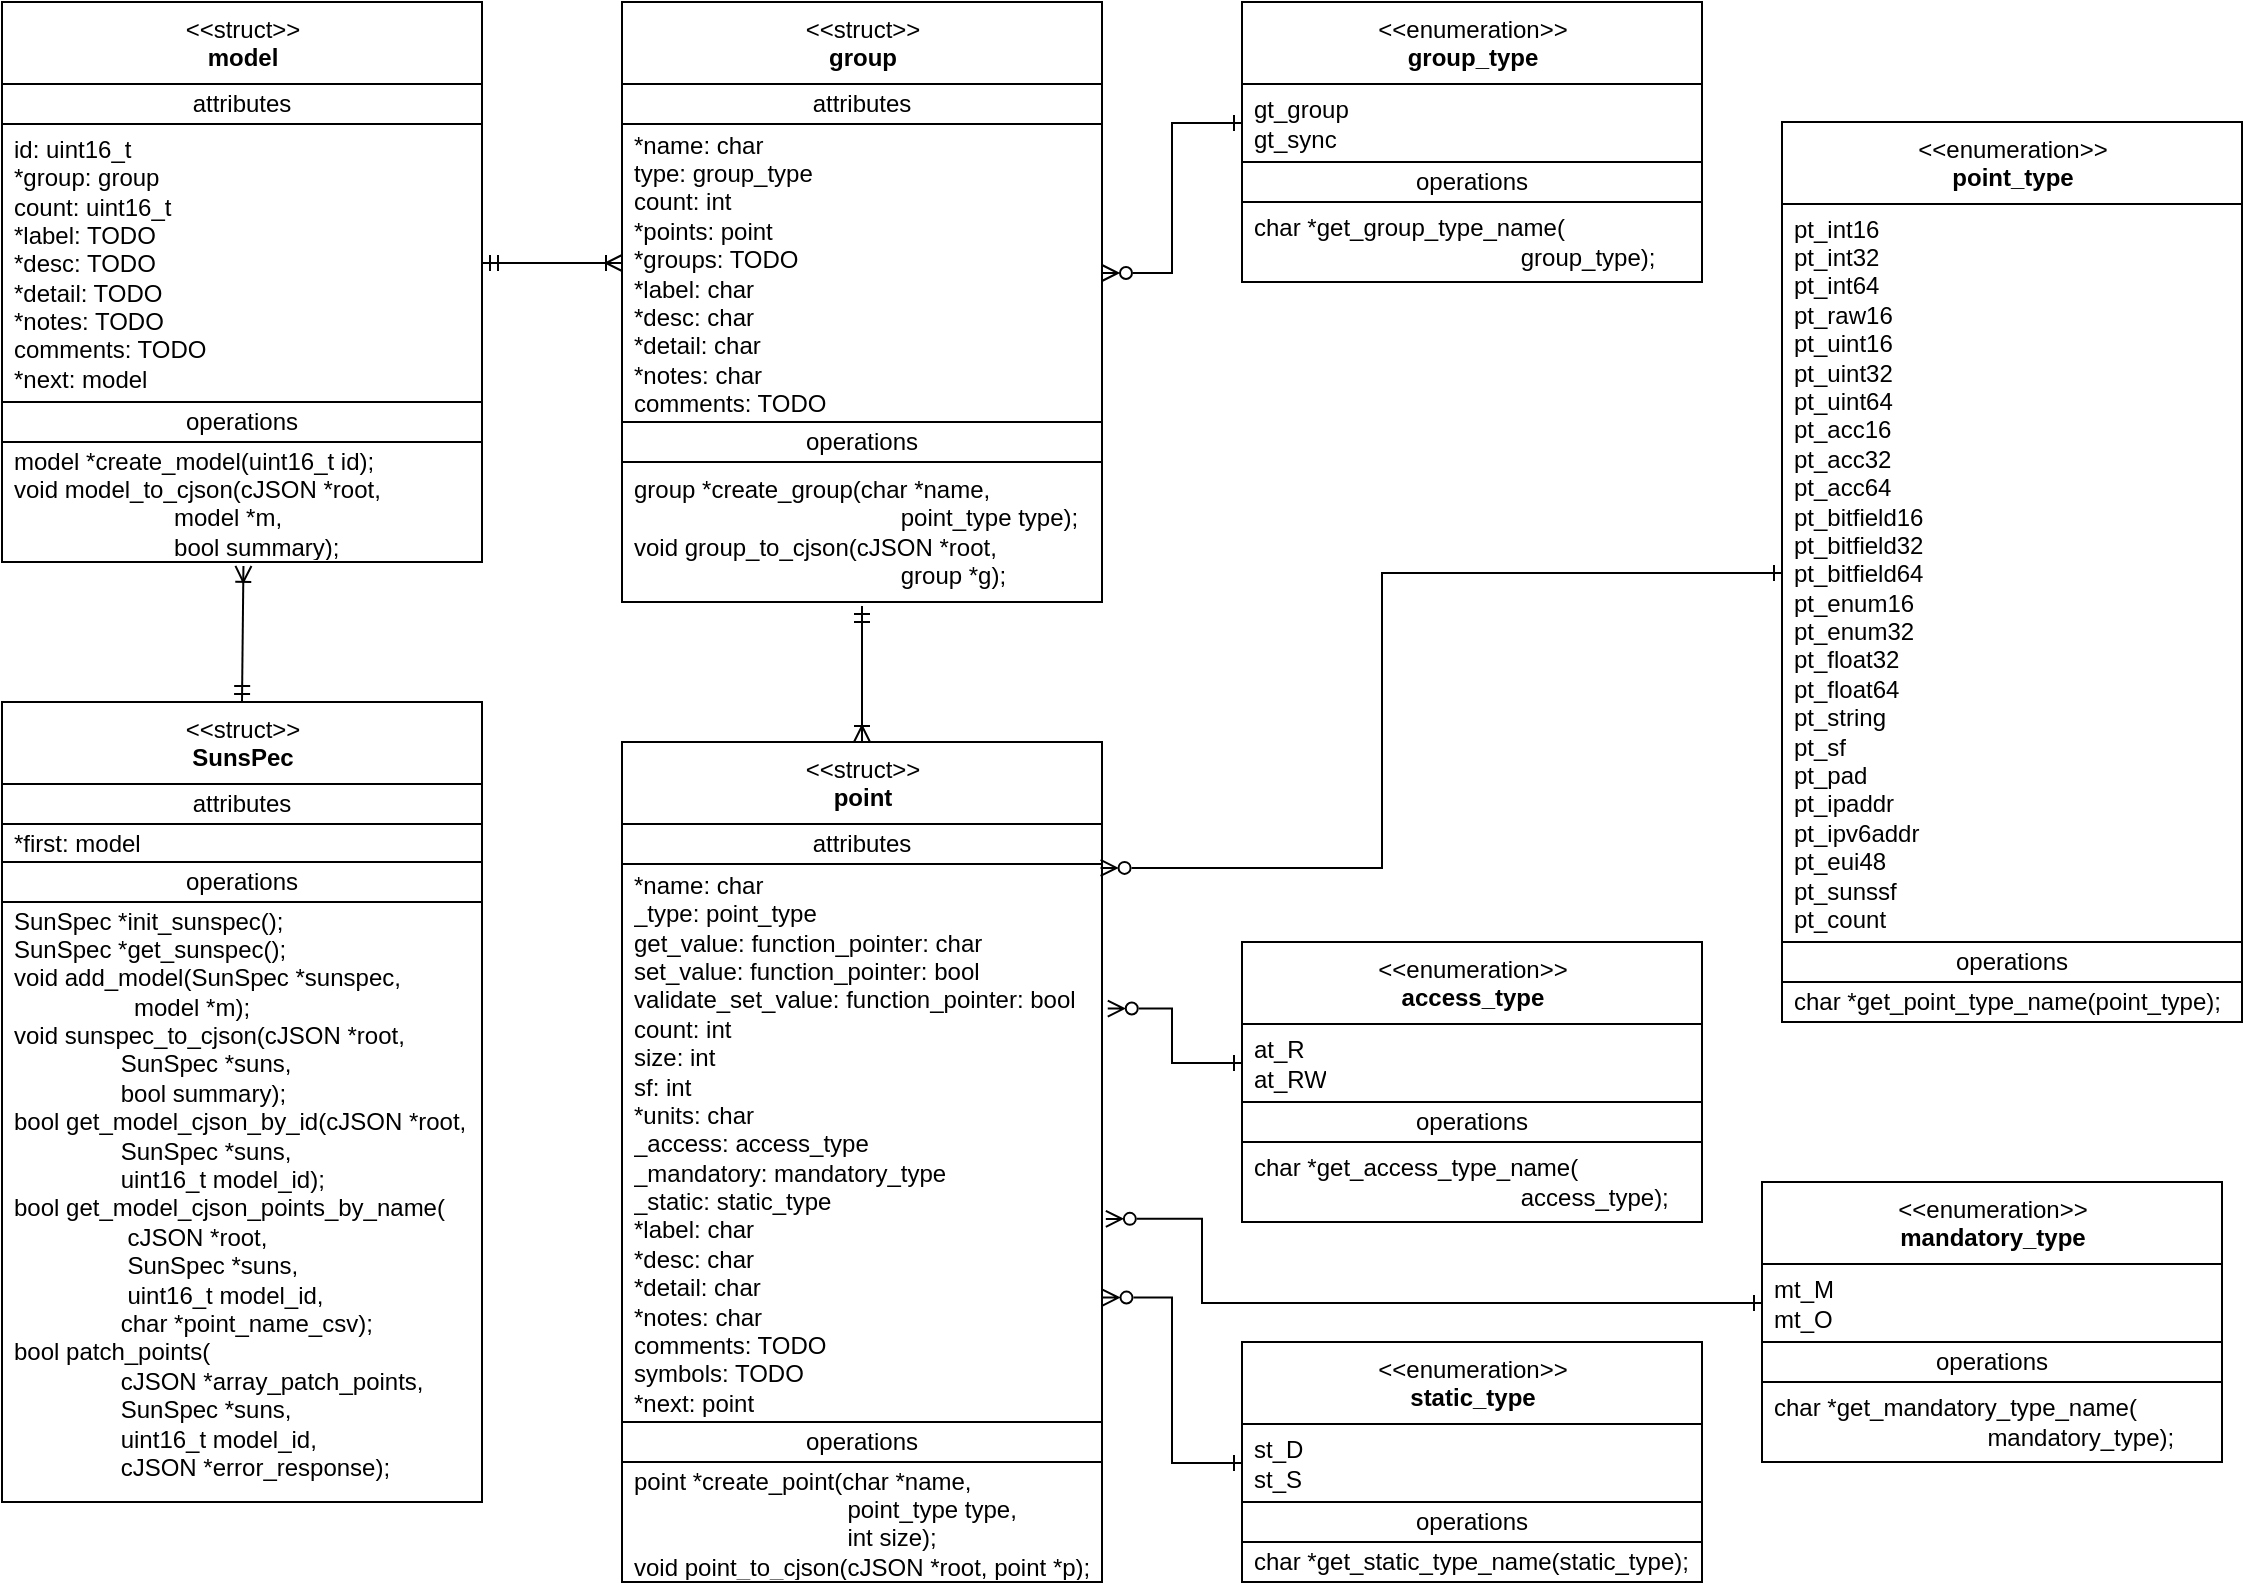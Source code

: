 <mxfile>
    <diagram id="ep1BKmo1rv0tTnjuWXjm" name="Page-1">
        <mxGraphModel dx="1071" dy="786" grid="1" gridSize="10" guides="1" tooltips="1" connect="1" arrows="1" fold="1" page="1" pageScale="1" pageWidth="1169" pageHeight="827" math="0" shadow="0">
            <root>
                <mxCell id="0"/>
                <mxCell id="1" parent="0"/>
                <mxCell id="69" style="edgeStyle=elbowEdgeStyle;shape=connector;rounded=1;html=1;exitX=0.5;exitY=0;exitDx=0;exitDy=0;entryX=0.501;entryY=1.029;entryDx=0;entryDy=0;entryPerimeter=0;labelBackgroundColor=default;fontFamily=Helvetica;fontSize=11;fontColor=default;startArrow=ERoneToMany;startFill=0;endArrow=ERmandOne;endFill=0;strokeColor=default;" edge="1" parent="1" source="12" target="25">
                    <mxGeometry relative="1" as="geometry"/>
                </mxCell>
                <mxCell id="12" value="&amp;lt;&amp;lt;struct&amp;gt;&amp;gt;&lt;br&gt;&lt;b&gt;point&lt;/b&gt;" style="swimlane;fontStyle=0;align=center;verticalAlign=top;childLayout=stackLayout;horizontal=1;startSize=41;horizontalStack=0;resizeParent=1;resizeParentMax=0;resizeLast=0;collapsible=0;marginBottom=0;html=1;strokeColor=default;fillColor=none;" vertex="1" parent="1">
                    <mxGeometry x="340" y="380" width="240" height="420" as="geometry"/>
                </mxCell>
                <mxCell id="13" value="attributes" style="text;html=1;align=center;verticalAlign=middle;spacingLeft=4;spacingRight=4;overflow=hidden;rotatable=0;points=[[0,0.5],[1,0.5]];portConstraint=eastwest;strokeColor=default;" vertex="1" parent="12">
                    <mxGeometry y="41" width="240" height="20" as="geometry"/>
                </mxCell>
                <mxCell id="14" value="&lt;div&gt;*name: char&lt;/div&gt;&lt;div&gt;_type: point_type&lt;/div&gt;&lt;div&gt;get_value: function_pointer: char&lt;/div&gt;&lt;div&gt;set_value: function_pointer: bool&lt;/div&gt;&lt;div&gt;validate_set_value: function_pointer: bool&lt;/div&gt;&lt;div&gt;count: int&lt;/div&gt;&lt;div&gt;size: int&lt;/div&gt;&lt;div&gt;sf: int&lt;/div&gt;&lt;div&gt;*units: char&lt;/div&gt;&lt;div&gt;_access: access_type&lt;/div&gt;&lt;div&gt;_mandatory: mandatory_type&lt;/div&gt;&lt;div&gt;_static: static_type&lt;/div&gt;&lt;div&gt;*label: char&lt;/div&gt;&lt;div&gt;*desc: char&lt;/div&gt;&lt;div&gt;*detail: char&lt;/div&gt;&lt;div&gt;*notes: char&lt;/div&gt;&lt;div&gt;comments: TODO&lt;/div&gt;&lt;div&gt;symbols: TODO&lt;/div&gt;&lt;div&gt;*next: point&lt;/div&gt;" style="text;html=1;align=left;verticalAlign=middle;spacingLeft=4;spacingRight=4;overflow=hidden;rotatable=0;points=[[0,0.5],[1,0.5]];portConstraint=eastwest;strokeColor=default;" vertex="1" parent="12">
                    <mxGeometry y="61" width="240" height="279" as="geometry"/>
                </mxCell>
                <mxCell id="17" value="" style="line;strokeWidth=1;align=left;verticalAlign=middle;spacingTop=-1;spacingLeft=3;spacingRight=3;rotatable=0;labelPosition=right;points=[];portConstraint=eastwest;strokeColor=default;" vertex="1" parent="12">
                    <mxGeometry y="340" width="240" as="geometry"/>
                </mxCell>
                <mxCell id="18" value="operations" style="text;html=1;align=center;verticalAlign=middle;spacingLeft=4;spacingRight=4;overflow=hidden;rotatable=0;points=[[0,0.5],[1,0.5]];portConstraint=eastwest;strokeColor=default;" vertex="1" parent="12">
                    <mxGeometry y="340" width="240" height="20" as="geometry"/>
                </mxCell>
                <mxCell id="19" value="point *create_point(char *name, &lt;br&gt;&lt;span style=&quot;&quot;&gt;&#9;&lt;/span&gt;&lt;span style=&quot;&quot;&gt;&#9;&lt;/span&gt;&lt;span style=&quot;&quot;&gt;&#9;&lt;/span&gt;&lt;span style=&quot;&quot;&gt;&#9;&lt;/span&gt;&lt;span style=&quot;white-space: pre;&quot;&gt;&#9;&lt;/span&gt;&lt;span style=&quot;white-space: pre;&quot;&gt;&#9;&lt;/span&gt;&lt;span style=&quot;white-space: pre;&quot;&gt;&#9;&lt;span style=&quot;white-space: pre;&quot;&gt;&#9;&lt;/span&gt;&lt;/span&gt;point_type type, &lt;br&gt;&lt;span style=&quot;&quot;&gt;&#9;&lt;/span&gt;&lt;span style=&quot;&quot;&gt;&#9;&lt;/span&gt;&lt;span style=&quot;&quot;&gt;&#9;&lt;/span&gt;&lt;span style=&quot;&quot;&gt;&#9;&lt;/span&gt;&lt;span style=&quot;white-space: pre;&quot;&gt;&#9;&lt;/span&gt;&lt;span style=&quot;white-space: pre;&quot;&gt;&#9;&lt;/span&gt;&lt;span style=&quot;white-space: pre;&quot;&gt;&#9;&lt;/span&gt;&lt;span style=&quot;white-space: pre;&quot;&gt;&#9;&lt;/span&gt;int size);&lt;br&gt;void point_to_cjson(cJSON *root, point *p);" style="text;html=1;align=left;verticalAlign=middle;spacingLeft=4;spacingRight=4;overflow=hidden;rotatable=0;points=[[0,0.5],[1,0.5]];portConstraint=eastwest;strokeColor=default;" vertex="1" parent="12">
                    <mxGeometry y="360" width="240" height="60" as="geometry"/>
                </mxCell>
                <mxCell id="20" value="&amp;lt;&amp;lt;struct&amp;gt;&amp;gt;&lt;br&gt;&lt;b&gt;group&lt;/b&gt;" style="swimlane;fontStyle=0;align=center;verticalAlign=top;childLayout=stackLayout;horizontal=1;startSize=41;horizontalStack=0;resizeParent=1;resizeParentMax=0;resizeLast=0;collapsible=0;marginBottom=0;html=1;strokeColor=default;fillColor=none;" vertex="1" parent="1">
                    <mxGeometry x="340" y="10" width="240" height="300" as="geometry"/>
                </mxCell>
                <mxCell id="21" value="attributes" style="text;html=1;align=center;verticalAlign=middle;spacingLeft=4;spacingRight=4;overflow=hidden;rotatable=0;points=[[0,0.5],[1,0.5]];portConstraint=eastwest;strokeColor=default;" vertex="1" parent="20">
                    <mxGeometry y="41" width="240" height="20" as="geometry"/>
                </mxCell>
                <mxCell id="22" value="&lt;div&gt;*name: char&lt;/div&gt;&lt;div&gt;type: group_type&lt;/div&gt;&lt;div&gt;count: int&lt;/div&gt;&lt;div&gt;*points: point&lt;/div&gt;&lt;div&gt;*groups: TODO&lt;/div&gt;&lt;div&gt;*label: char&lt;/div&gt;&lt;div&gt;*desc: char&lt;/div&gt;&lt;div&gt;*detail: char&lt;/div&gt;&lt;div&gt;*notes: char&lt;/div&gt;&lt;div&gt;comments: TODO&lt;/div&gt;" style="text;html=1;align=left;verticalAlign=middle;spacingLeft=4;spacingRight=4;overflow=hidden;rotatable=0;points=[[0,0.5],[1,0.5]];portConstraint=eastwest;strokeColor=default;" vertex="1" parent="20">
                    <mxGeometry y="61" width="240" height="149" as="geometry"/>
                </mxCell>
                <mxCell id="23" value="" style="line;strokeWidth=1;align=left;verticalAlign=middle;spacingTop=-1;spacingLeft=3;spacingRight=3;rotatable=0;labelPosition=right;points=[];portConstraint=eastwest;strokeColor=default;" vertex="1" parent="20">
                    <mxGeometry y="210" width="240" as="geometry"/>
                </mxCell>
                <mxCell id="24" value="operations" style="text;html=1;align=center;verticalAlign=middle;spacingLeft=4;spacingRight=4;overflow=hidden;rotatable=0;points=[[0,0.5],[1,0.5]];portConstraint=eastwest;strokeColor=default;" vertex="1" parent="20">
                    <mxGeometry y="210" width="240" height="20" as="geometry"/>
                </mxCell>
                <mxCell id="25" value="group *create_group(char *name, &lt;br&gt;&lt;span style=&quot;&quot;&gt;&#9;&lt;/span&gt;&lt;span style=&quot;&quot;&gt;&#9;&lt;/span&gt;&lt;span style=&quot;&quot;&gt;&#9;&lt;/span&gt;&lt;span style=&quot;&quot;&gt;&#9;&lt;/span&gt;&lt;span style=&quot;&quot;&gt;&#9;&lt;/span&gt;&lt;span style=&quot;white-space: pre;&quot;&gt;&#9;&lt;/span&gt;&lt;span style=&quot;white-space: pre;&quot;&gt;&#9;&lt;/span&gt;&lt;span style=&quot;white-space: pre;&quot;&gt;&#9;&lt;/span&gt;&lt;span style=&quot;white-space: pre;&quot;&gt;&#9;&lt;/span&gt;&lt;span style=&quot;white-space: pre;&quot;&gt;&#9;&lt;/span&gt;point_type type);&lt;br&gt;void group_to_cjson(cJSON *root, &lt;br&gt;&lt;span style=&quot;white-space: pre;&quot;&gt;&#9;&lt;/span&gt;&lt;span style=&quot;white-space: pre;&quot;&gt;&#9;&lt;/span&gt;&lt;span style=&quot;white-space: pre;&quot;&gt;&#9;&lt;/span&gt;&lt;span style=&quot;white-space: pre;&quot;&gt;&#9;&lt;/span&gt;&lt;span style=&quot;white-space: pre;&quot;&gt;&#9;&lt;/span&gt;group *g);" style="text;html=1;align=left;verticalAlign=middle;spacingLeft=4;spacingRight=4;overflow=hidden;rotatable=0;points=[[0,0.5],[1,0.5]];portConstraint=eastwest;strokeColor=default;" vertex="1" parent="20">
                    <mxGeometry y="230" width="240" height="70" as="geometry"/>
                </mxCell>
                <mxCell id="26" value="&amp;lt;&amp;lt;struct&amp;gt;&amp;gt;&lt;br&gt;&lt;b&gt;model&lt;/b&gt;" style="swimlane;fontStyle=0;align=center;verticalAlign=top;childLayout=stackLayout;horizontal=1;startSize=41;horizontalStack=0;resizeParent=1;resizeParentMax=0;resizeLast=0;collapsible=0;marginBottom=0;html=1;strokeColor=default;fillColor=none;" vertex="1" parent="1">
                    <mxGeometry x="30" y="10" width="240" height="280" as="geometry"/>
                </mxCell>
                <mxCell id="27" value="attributes" style="text;html=1;align=center;verticalAlign=middle;spacingLeft=4;spacingRight=4;overflow=hidden;rotatable=0;points=[[0,0.5],[1,0.5]];portConstraint=eastwest;strokeColor=default;" vertex="1" parent="26">
                    <mxGeometry y="41" width="240" height="20" as="geometry"/>
                </mxCell>
                <mxCell id="28" value="&lt;div&gt;id: uint16_t&lt;/div&gt;&lt;div&gt;*group: group&lt;/div&gt;&lt;div&gt;count: uint16_t&lt;/div&gt;&lt;div&gt;*label: TODO&lt;/div&gt;&lt;div&gt;*desc: TODO&lt;/div&gt;&lt;div&gt;*detail: TODO&lt;/div&gt;&lt;div&gt;*notes: TODO&lt;/div&gt;&lt;div&gt;comments: TODO&lt;/div&gt;&lt;div&gt;*next: model&lt;/div&gt;" style="text;html=1;align=left;verticalAlign=middle;spacingLeft=4;spacingRight=4;overflow=hidden;rotatable=0;points=[[0,0.5],[1,0.5]];portConstraint=eastwest;strokeColor=default;" vertex="1" parent="26">
                    <mxGeometry y="61" width="240" height="139" as="geometry"/>
                </mxCell>
                <mxCell id="29" value="" style="line;strokeWidth=1;align=left;verticalAlign=middle;spacingTop=-1;spacingLeft=3;spacingRight=3;rotatable=0;labelPosition=right;points=[];portConstraint=eastwest;strokeColor=default;" vertex="1" parent="26">
                    <mxGeometry y="200" width="240" as="geometry"/>
                </mxCell>
                <mxCell id="30" value="operations" style="text;html=1;align=center;verticalAlign=middle;spacingLeft=4;spacingRight=4;overflow=hidden;rotatable=0;points=[[0,0.5],[1,0.5]];portConstraint=eastwest;strokeColor=default;" vertex="1" parent="26">
                    <mxGeometry y="200" width="240" height="20" as="geometry"/>
                </mxCell>
                <mxCell id="31" value="&lt;div&gt;model *create_model(uint16_t id);&lt;/div&gt;&lt;div&gt;void model_to_cjson(cJSON *root,&lt;/div&gt;&lt;div&gt;&lt;span style=&quot;&quot;&gt;&lt;span style=&quot;white-space: pre;&quot;&gt;&lt;span style=&quot;white-space: pre;&quot;&gt;&#9;&lt;/span&gt;&lt;span style=&quot;white-space: pre;&quot;&gt;&#9;&lt;/span&gt;&lt;span style=&quot;white-space: pre;&quot;&gt;&#9;&lt;/span&gt;&lt;/span&gt;model *m,&lt;/span&gt;&lt;/div&gt;&lt;div&gt;&lt;span style=&quot;&quot;&gt;&lt;span style=&quot;white-space: pre;&quot;&gt;&#9;&lt;/span&gt;&lt;span style=&quot;white-space: pre;&quot;&gt;&#9;&lt;/span&gt;&lt;span style=&quot;white-space: pre;&quot;&gt;&#9;&lt;/span&gt;bool summary);&lt;/span&gt;&lt;/div&gt;&lt;div&gt;&lt;br&gt;&lt;/div&gt;" style="text;html=1;align=left;verticalAlign=middle;spacingLeft=4;spacingRight=4;overflow=hidden;rotatable=0;points=[[0,0.5],[1,0.5]];portConstraint=eastwest;strokeColor=default;" vertex="1" parent="26">
                    <mxGeometry y="220" width="240" height="60" as="geometry"/>
                </mxCell>
                <mxCell id="66" style="edgeStyle=none;html=1;exitX=0.5;exitY=0;exitDx=0;exitDy=0;entryX=0.503;entryY=1.033;entryDx=0;entryDy=0;entryPerimeter=0;startArrow=ERmandOne;startFill=0;endArrow=ERoneToMany;endFill=0;strokeColor=default;" edge="1" parent="1" source="32" target="31">
                    <mxGeometry relative="1" as="geometry"/>
                </mxCell>
                <mxCell id="32" value="&amp;lt;&amp;lt;struct&amp;gt;&amp;gt;&lt;br&gt;&lt;b&gt;SunsPec&lt;/b&gt;" style="swimlane;fontStyle=0;align=center;verticalAlign=top;childLayout=stackLayout;horizontal=1;startSize=41;horizontalStack=0;resizeParent=1;resizeParentMax=0;resizeLast=0;collapsible=0;marginBottom=0;html=1;strokeColor=default;fillColor=none;" vertex="1" parent="1">
                    <mxGeometry x="30" y="360" width="240" height="400" as="geometry"/>
                </mxCell>
                <mxCell id="33" value="attributes" style="text;html=1;align=center;verticalAlign=middle;spacingLeft=4;spacingRight=4;overflow=hidden;rotatable=0;points=[[0,0.5],[1,0.5]];portConstraint=eastwest;strokeColor=default;" vertex="1" parent="32">
                    <mxGeometry y="41" width="240" height="20" as="geometry"/>
                </mxCell>
                <mxCell id="34" value="*first: model" style="text;html=1;align=left;verticalAlign=middle;spacingLeft=4;spacingRight=4;overflow=hidden;rotatable=0;points=[[0,0.5],[1,0.5]];portConstraint=eastwest;strokeColor=default;" vertex="1" parent="32">
                    <mxGeometry y="61" width="240" height="19" as="geometry"/>
                </mxCell>
                <mxCell id="35" value="" style="line;strokeWidth=1;align=left;verticalAlign=middle;spacingTop=-1;spacingLeft=3;spacingRight=3;rotatable=0;labelPosition=right;points=[];portConstraint=eastwest;strokeColor=default;" vertex="1" parent="32">
                    <mxGeometry y="80" width="240" as="geometry"/>
                </mxCell>
                <mxCell id="36" value="operations" style="text;html=1;align=center;verticalAlign=middle;spacingLeft=4;spacingRight=4;overflow=hidden;rotatable=0;points=[[0,0.5],[1,0.5]];portConstraint=eastwest;strokeColor=default;" vertex="1" parent="32">
                    <mxGeometry y="80" width="240" height="20" as="geometry"/>
                </mxCell>
                <mxCell id="37" value="&lt;div&gt;SunSpec *init_sunspec();&lt;/div&gt;&lt;div&gt;&lt;span style=&quot;background-color: initial;&quot;&gt;SunSpec *get_sunspec();&lt;/span&gt;&lt;/div&gt;&lt;div&gt;&lt;div&gt;void add_model(SunSpec *sunspec,&amp;nbsp;&lt;/div&gt;&lt;div&gt;&amp;nbsp; &amp;nbsp; &amp;nbsp; &amp;nbsp; &amp;nbsp; &amp;nbsp; &amp;nbsp; &amp;nbsp; &amp;nbsp; model *m);&lt;/div&gt;&lt;/div&gt;&lt;div&gt;&lt;span style=&quot;background-color: initial;&quot;&gt;void sunspec_to_cjson(cJSON *root,&lt;/span&gt;&lt;br&gt;&lt;/div&gt;&lt;div&gt;&lt;span style=&quot;&quot;&gt;&#9;&lt;/span&gt;&lt;span style=&quot;&quot;&gt;&#9;&lt;/span&gt;&lt;span style=&quot;&quot;&gt;&#9;&lt;/span&gt;&lt;span style=&quot;&quot;&gt;&#9;&lt;/span&gt;&lt;span style=&quot;white-space: pre;&quot;&gt;&#9;&lt;/span&gt;&lt;span style=&quot;white-space: pre;&quot;&gt;&#9;&lt;/span&gt;SunSpec *suns,&lt;/div&gt;&lt;div&gt;&lt;span style=&quot;&quot;&gt;&#9;&lt;/span&gt;&lt;span style=&quot;&quot;&gt;&#9;&lt;/span&gt;&lt;span style=&quot;&quot;&gt;&#9;&lt;/span&gt;&lt;span style=&quot;&quot;&gt;&#9;&lt;/span&gt;&lt;span style=&quot;white-space: pre;&quot;&gt;&#9;&lt;/span&gt;&lt;span style=&quot;white-space: pre;&quot;&gt;&#9;&lt;/span&gt;bool summary);&lt;/div&gt;&lt;div&gt;&lt;div&gt;bool get_model_cjson_by_id(cJSON *root,&lt;/div&gt;&lt;div&gt;&lt;span style=&quot;&quot;&gt;&#9;&lt;/span&gt;&lt;span style=&quot;&quot;&gt;&#9;&lt;/span&gt;&lt;span style=&quot;&quot;&gt;&#9;&lt;/span&gt;&lt;span style=&quot;white-space: pre;&quot;&gt;&#9;&lt;/span&gt;&lt;span style=&quot;white-space: pre;&quot;&gt;&#9;&lt;/span&gt;SunSpec *suns,&lt;/div&gt;&lt;div&gt;&lt;span style=&quot;&quot;&gt;&#9;&lt;/span&gt;&lt;span style=&quot;&quot;&gt;&#9;&lt;/span&gt;&lt;span style=&quot;&quot;&gt;&#9;&lt;/span&gt;&lt;span style=&quot;white-space: pre;&quot;&gt;&#9;&lt;/span&gt;&lt;span style=&quot;white-space: pre;&quot;&gt;&#9;&lt;/span&gt;uint16_t model_id);&lt;/div&gt;&lt;div&gt;bool get_model_cjson_points_by_name(&lt;/div&gt;&lt;div&gt;&amp;nbsp; &amp;nbsp; &amp;nbsp; &amp;nbsp; &amp;nbsp; &amp;nbsp; &amp;nbsp; &amp;nbsp;&amp;nbsp;&lt;span style=&quot;&quot;&gt;&#9;&lt;/span&gt;cJSON *root,&amp;nbsp;&lt;/div&gt;&lt;div&gt;&amp;nbsp; &amp;nbsp; &amp;nbsp; &amp;nbsp; &amp;nbsp; &amp;nbsp; &amp;nbsp; &amp;nbsp;&amp;nbsp;&lt;span style=&quot;&quot;&gt;&#9;&lt;/span&gt;SunSpec *suns,&amp;nbsp;&lt;/div&gt;&lt;div&gt;&amp;nbsp; &amp;nbsp; &amp;nbsp; &amp;nbsp;&amp;nbsp;&lt;span style=&quot;&quot;&gt;&#9;&lt;/span&gt;&amp;nbsp; &amp;nbsp; &amp;nbsp; &amp;nbsp; uint16_t model_id,&lt;/div&gt;&lt;div&gt;&lt;span style=&quot;background-color: initial;&quot;&gt;&#9;&lt;/span&gt;&lt;span style=&quot;background-color: initial;&quot;&gt;&amp;nbsp; &amp;nbsp; &amp;nbsp; &amp;nbsp; &amp;nbsp; &amp;nbsp; &amp;nbsp; &amp;nbsp; char *point_name_csv);&lt;/span&gt;&lt;/div&gt;&lt;div&gt;bool patch_points(&lt;/div&gt;&lt;div&gt;&lt;span style=&quot;&quot;&gt;&#9;&lt;/span&gt;&amp;nbsp; &amp;nbsp; &amp;nbsp; &amp;nbsp; &amp;nbsp; &amp;nbsp; &amp;nbsp; &amp;nbsp; cJSON *array_patch_points,&amp;nbsp;&lt;/div&gt;&lt;div&gt;&lt;span style=&quot;&quot;&gt;&#9;&lt;/span&gt;&amp;nbsp; &amp;nbsp; &amp;nbsp; &amp;nbsp; &amp;nbsp; &amp;nbsp; &amp;nbsp; &amp;nbsp; SunSpec *suns,&amp;nbsp;&lt;/div&gt;&lt;div&gt;&lt;span style=&quot;&quot;&gt;&#9;&lt;/span&gt;&amp;nbsp; &amp;nbsp; &amp;nbsp; &amp;nbsp; &amp;nbsp; &amp;nbsp; &amp;nbsp; &amp;nbsp; uint16_t model_id,&amp;nbsp;&lt;/div&gt;&lt;div&gt;&lt;span style=&quot;&quot;&gt;&#9;&lt;/span&gt;&amp;nbsp; &amp;nbsp; &amp;nbsp; &amp;nbsp; &amp;nbsp; &amp;nbsp; &amp;nbsp; &amp;nbsp; cJSON *error_response);&lt;/div&gt;&lt;/div&gt;&lt;div&gt;&lt;br&gt;&lt;/div&gt;" style="text;html=1;align=left;verticalAlign=middle;spacingLeft=4;spacingRight=4;overflow=hidden;rotatable=0;points=[[0,0.5],[1,0.5]];portConstraint=eastwest;strokeColor=default;" vertex="1" parent="32">
                    <mxGeometry y="100" width="240" height="300" as="geometry"/>
                </mxCell>
                <mxCell id="38" value="&amp;lt;&amp;lt;enumeration&amp;gt;&amp;gt;&lt;br&gt;&lt;b&gt;point_type&lt;/b&gt;" style="swimlane;fontStyle=0;align=center;verticalAlign=top;childLayout=stackLayout;horizontal=1;startSize=41;horizontalStack=0;resizeParent=1;resizeParentMax=0;resizeLast=0;collapsible=0;marginBottom=0;html=1;strokeColor=default;fillColor=none;" vertex="1" parent="1">
                    <mxGeometry x="920" y="70" width="230" height="450" as="geometry"/>
                </mxCell>
                <mxCell id="40" value="&lt;div&gt;pt_int16&lt;/div&gt;&lt;div&gt;pt_int32&lt;/div&gt;&lt;div&gt;pt_int64&lt;/div&gt;&lt;div&gt;pt_raw16&lt;/div&gt;&lt;div&gt;pt_uint16&lt;/div&gt;&lt;div&gt;pt_uint32&lt;/div&gt;&lt;div&gt;pt_uint64&lt;/div&gt;&lt;div&gt;pt_acc16&lt;/div&gt;&lt;div&gt;pt_acc32&lt;/div&gt;&lt;div&gt;pt_acc64&lt;/div&gt;&lt;div&gt;pt_bitfield16&lt;/div&gt;&lt;div&gt;pt_bitfield32&lt;/div&gt;&lt;div&gt;pt_bitfield64&lt;/div&gt;&lt;div&gt;pt_enum16&lt;/div&gt;&lt;div&gt;pt_enum32&lt;/div&gt;&lt;div&gt;pt_float32&lt;/div&gt;&lt;div&gt;pt_float64&lt;/div&gt;&lt;div&gt;pt_string&lt;/div&gt;&lt;div&gt;pt_sf&lt;/div&gt;&lt;div&gt;pt_pad&lt;/div&gt;&lt;div&gt;pt_ipaddr&lt;/div&gt;&lt;div&gt;pt_ipv6addr&lt;/div&gt;&lt;div&gt;pt_eui48&lt;/div&gt;&lt;div&gt;pt_sunssf&lt;/div&gt;&lt;div&gt;pt_count&lt;/div&gt;" style="text;html=1;align=left;verticalAlign=middle;spacingLeft=4;spacingRight=4;overflow=hidden;rotatable=0;points=[[0,0.5],[1,0.5]];portConstraint=eastwest;strokeColor=default;" vertex="1" parent="38">
                    <mxGeometry y="41" width="230" height="369" as="geometry"/>
                </mxCell>
                <mxCell id="41" value="" style="line;strokeWidth=1;align=left;verticalAlign=middle;spacingTop=-1;spacingLeft=3;spacingRight=3;rotatable=0;labelPosition=right;points=[];portConstraint=eastwest;strokeColor=default;" vertex="1" parent="38">
                    <mxGeometry y="410" width="230" as="geometry"/>
                </mxCell>
                <mxCell id="42" value="operations" style="text;html=1;align=center;verticalAlign=middle;spacingLeft=4;spacingRight=4;overflow=hidden;rotatable=0;points=[[0,0.5],[1,0.5]];portConstraint=eastwest;strokeColor=default;" vertex="1" parent="38">
                    <mxGeometry y="410" width="230" height="20" as="geometry"/>
                </mxCell>
                <mxCell id="43" value="char *get_point_type_name(point_type);" style="text;html=1;align=left;verticalAlign=middle;spacingLeft=4;spacingRight=4;overflow=hidden;rotatable=0;points=[[0,0.5],[1,0.5]];portConstraint=eastwest;strokeColor=default;" vertex="1" parent="38">
                    <mxGeometry y="430" width="230" height="20" as="geometry"/>
                </mxCell>
                <mxCell id="44" value="&amp;lt;&amp;lt;enumeration&amp;gt;&amp;gt;&lt;br&gt;&lt;b&gt;access_type&lt;/b&gt;" style="swimlane;fontStyle=0;align=center;verticalAlign=top;childLayout=stackLayout;horizontal=1;startSize=41;horizontalStack=0;resizeParent=1;resizeParentMax=0;resizeLast=0;collapsible=0;marginBottom=0;html=1;strokeColor=default;fillColor=none;" vertex="1" parent="1">
                    <mxGeometry x="650" y="480" width="230" height="140" as="geometry"/>
                </mxCell>
                <mxCell id="45" value="&lt;div&gt;at_R&lt;/div&gt;&lt;div&gt;at_RW&lt;/div&gt;" style="text;html=1;align=left;verticalAlign=middle;spacingLeft=4;spacingRight=4;overflow=hidden;rotatable=0;points=[[0,0.5],[1,0.5]];portConstraint=eastwest;strokeColor=default;" vertex="1" parent="44">
                    <mxGeometry y="41" width="230" height="39" as="geometry"/>
                </mxCell>
                <mxCell id="46" value="" style="line;strokeWidth=1;align=left;verticalAlign=middle;spacingTop=-1;spacingLeft=3;spacingRight=3;rotatable=0;labelPosition=right;points=[];portConstraint=eastwest;strokeColor=default;" vertex="1" parent="44">
                    <mxGeometry y="80" width="230" as="geometry"/>
                </mxCell>
                <mxCell id="47" value="operations" style="text;html=1;align=center;verticalAlign=middle;spacingLeft=4;spacingRight=4;overflow=hidden;rotatable=0;points=[[0,0.5],[1,0.5]];portConstraint=eastwest;strokeColor=default;" vertex="1" parent="44">
                    <mxGeometry y="80" width="230" height="20" as="geometry"/>
                </mxCell>
                <mxCell id="48" value="char *get_access_type_name(&lt;br&gt;&lt;span style=&quot;white-space: pre;&quot;&gt;&#9;&lt;/span&gt;&lt;span style=&quot;white-space: pre;&quot;&gt;&#9;&lt;/span&gt;&lt;span style=&quot;white-space: pre;&quot;&gt;&#9;&lt;/span&gt;&lt;span style=&quot;white-space: pre;&quot;&gt;&#9;&lt;/span&gt;&lt;span style=&quot;white-space: pre;&quot;&gt;&#9;&lt;/span&gt;access_type);" style="text;html=1;align=left;verticalAlign=middle;spacingLeft=4;spacingRight=4;overflow=hidden;rotatable=0;points=[[0,0.5],[1,0.5]];portConstraint=eastwest;strokeColor=default;" vertex="1" parent="44">
                    <mxGeometry y="100" width="230" height="40" as="geometry"/>
                </mxCell>
                <mxCell id="50" value="&amp;lt;&amp;lt;enumeration&amp;gt;&amp;gt;&lt;br&gt;&lt;b&gt;mandatory_type&lt;/b&gt;" style="swimlane;fontStyle=0;align=center;verticalAlign=top;childLayout=stackLayout;horizontal=1;startSize=41;horizontalStack=0;resizeParent=1;resizeParentMax=0;resizeLast=0;collapsible=0;marginBottom=0;html=1;strokeColor=default;fillColor=none;" vertex="1" parent="1">
                    <mxGeometry x="910" y="600" width="230" height="140" as="geometry"/>
                </mxCell>
                <mxCell id="51" value="&lt;div&gt;mt_M&lt;/div&gt;&lt;div&gt;mt_O&lt;/div&gt;" style="text;html=1;align=left;verticalAlign=middle;spacingLeft=4;spacingRight=4;overflow=hidden;rotatable=0;points=[[0,0.5],[1,0.5]];portConstraint=eastwest;strokeColor=default;" vertex="1" parent="50">
                    <mxGeometry y="41" width="230" height="39" as="geometry"/>
                </mxCell>
                <mxCell id="52" value="" style="line;strokeWidth=1;align=left;verticalAlign=middle;spacingTop=-1;spacingLeft=3;spacingRight=3;rotatable=0;labelPosition=right;points=[];portConstraint=eastwest;strokeColor=default;" vertex="1" parent="50">
                    <mxGeometry y="80" width="230" as="geometry"/>
                </mxCell>
                <mxCell id="53" value="operations" style="text;html=1;align=center;verticalAlign=middle;spacingLeft=4;spacingRight=4;overflow=hidden;rotatable=0;points=[[0,0.5],[1,0.5]];portConstraint=eastwest;strokeColor=default;" vertex="1" parent="50">
                    <mxGeometry y="80" width="230" height="20" as="geometry"/>
                </mxCell>
                <mxCell id="54" value="char *get_mandatory_type_name(&lt;br&gt;&lt;span style=&quot;white-space: pre;&quot;&gt;&#9;&lt;/span&gt;&lt;span style=&quot;white-space: pre;&quot;&gt;&#9;&lt;/span&gt;&lt;span style=&quot;white-space: pre;&quot;&gt;&#9;&lt;/span&gt;&lt;span style=&quot;white-space: pre;&quot;&gt;&#9;&lt;/span&gt;mandatory_type);" style="text;html=1;align=left;verticalAlign=middle;spacingLeft=4;spacingRight=4;overflow=hidden;rotatable=0;points=[[0,0.5],[1,0.5]];portConstraint=eastwest;strokeColor=default;" vertex="1" parent="50">
                    <mxGeometry y="100" width="230" height="40" as="geometry"/>
                </mxCell>
                <mxCell id="55" value="&amp;lt;&amp;lt;enumeration&amp;gt;&amp;gt;&lt;br&gt;&lt;b&gt;static_type&lt;/b&gt;" style="swimlane;fontStyle=0;align=center;verticalAlign=top;childLayout=stackLayout;horizontal=1;startSize=41;horizontalStack=0;resizeParent=1;resizeParentMax=0;resizeLast=0;collapsible=0;marginBottom=0;html=1;strokeColor=default;fillColor=none;" vertex="1" parent="1">
                    <mxGeometry x="650" y="680" width="230" height="120" as="geometry"/>
                </mxCell>
                <mxCell id="56" value="&lt;div&gt;st_D&lt;/div&gt;&lt;div&gt;st_S&lt;/div&gt;" style="text;html=1;align=left;verticalAlign=middle;spacingLeft=4;spacingRight=4;overflow=hidden;rotatable=0;points=[[0,0.5],[1,0.5]];portConstraint=eastwest;strokeColor=default;" vertex="1" parent="55">
                    <mxGeometry y="41" width="230" height="39" as="geometry"/>
                </mxCell>
                <mxCell id="57" value="" style="line;strokeWidth=1;align=left;verticalAlign=middle;spacingTop=-1;spacingLeft=3;spacingRight=3;rotatable=0;labelPosition=right;points=[];portConstraint=eastwest;strokeColor=default;" vertex="1" parent="55">
                    <mxGeometry y="80" width="230" as="geometry"/>
                </mxCell>
                <mxCell id="58" value="operations" style="text;html=1;align=center;verticalAlign=middle;spacingLeft=4;spacingRight=4;overflow=hidden;rotatable=0;points=[[0,0.5],[1,0.5]];portConstraint=eastwest;strokeColor=default;" vertex="1" parent="55">
                    <mxGeometry y="80" width="230" height="20" as="geometry"/>
                </mxCell>
                <mxCell id="59" value="char *get_static_type_name(static_type);" style="text;html=1;align=left;verticalAlign=middle;spacingLeft=4;spacingRight=4;overflow=hidden;rotatable=0;points=[[0,0.5],[1,0.5]];portConstraint=eastwest;strokeColor=default;" vertex="1" parent="55">
                    <mxGeometry y="100" width="230" height="20" as="geometry"/>
                </mxCell>
                <mxCell id="60" value="&amp;lt;&amp;lt;enumeration&amp;gt;&amp;gt;&lt;br&gt;&lt;b&gt;group_type&lt;/b&gt;" style="swimlane;fontStyle=0;align=center;verticalAlign=top;childLayout=stackLayout;horizontal=1;startSize=41;horizontalStack=0;resizeParent=1;resizeParentMax=0;resizeLast=0;collapsible=0;marginBottom=0;html=1;strokeColor=default;fillColor=none;" vertex="1" parent="1">
                    <mxGeometry x="650" y="10" width="230" height="140" as="geometry"/>
                </mxCell>
                <mxCell id="61" value="&lt;div&gt;gt_group&lt;/div&gt;&lt;div&gt;gt_sync&lt;/div&gt;" style="text;html=1;align=left;verticalAlign=middle;spacingLeft=4;spacingRight=4;overflow=hidden;rotatable=0;points=[[0,0.5],[1,0.5]];portConstraint=eastwest;strokeColor=default;" vertex="1" parent="60">
                    <mxGeometry y="41" width="230" height="39" as="geometry"/>
                </mxCell>
                <mxCell id="62" value="" style="line;strokeWidth=1;align=left;verticalAlign=middle;spacingTop=-1;spacingLeft=3;spacingRight=3;rotatable=0;labelPosition=right;points=[];portConstraint=eastwest;strokeColor=default;" vertex="1" parent="60">
                    <mxGeometry y="80" width="230" as="geometry"/>
                </mxCell>
                <mxCell id="63" value="operations" style="text;html=1;align=center;verticalAlign=middle;spacingLeft=4;spacingRight=4;overflow=hidden;rotatable=0;points=[[0,0.5],[1,0.5]];portConstraint=eastwest;strokeColor=default;" vertex="1" parent="60">
                    <mxGeometry y="80" width="230" height="20" as="geometry"/>
                </mxCell>
                <mxCell id="64" value="char *get_group_type_name(&lt;br&gt;&lt;span style=&quot;white-space: pre;&quot;&gt;&#9;&lt;/span&gt;&lt;span style=&quot;white-space: pre;&quot;&gt;&#9;&lt;/span&gt;&lt;span style=&quot;white-space: pre;&quot;&gt;&#9;&lt;/span&gt;&lt;span style=&quot;white-space: pre;&quot;&gt;&#9;&lt;/span&gt;&lt;span style=&quot;white-space: pre;&quot;&gt;&#9;&lt;/span&gt;group_type);" style="text;html=1;align=left;verticalAlign=middle;spacingLeft=4;spacingRight=4;overflow=hidden;rotatable=0;points=[[0,0.5],[1,0.5]];portConstraint=eastwest;strokeColor=default;" vertex="1" parent="60">
                    <mxGeometry y="100" width="230" height="40" as="geometry"/>
                </mxCell>
                <mxCell id="68" style="edgeStyle=elbowEdgeStyle;shape=connector;rounded=1;html=1;exitX=1;exitY=0.5;exitDx=0;exitDy=0;labelBackgroundColor=default;fontFamily=Helvetica;fontSize=11;fontColor=default;startArrow=ERmandOne;startFill=0;endArrow=ERoneToMany;endFill=0;elbow=vertical;strokeColor=default;" edge="1" parent="1" source="28" target="22">
                    <mxGeometry relative="1" as="geometry"/>
                </mxCell>
                <mxCell id="70" style="edgeStyle=orthogonalEdgeStyle;shape=connector;rounded=0;html=1;exitX=0;exitY=0.5;exitDx=0;exitDy=0;entryX=1.008;entryY=0.636;entryDx=0;entryDy=0;entryPerimeter=0;labelBackgroundColor=default;fontFamily=Helvetica;fontSize=11;fontColor=default;startArrow=ERone;startFill=0;endArrow=ERzeroToMany;endFill=0;strokeColor=default;" edge="1" parent="1" source="51" target="14">
                    <mxGeometry relative="1" as="geometry">
                        <Array as="points">
                            <mxPoint x="630" y="661"/>
                            <mxPoint x="630" y="618"/>
                        </Array>
                    </mxGeometry>
                </mxCell>
                <mxCell id="71" style="edgeStyle=orthogonalEdgeStyle;shape=connector;rounded=0;html=1;exitX=0;exitY=0.5;exitDx=0;exitDy=0;entryX=1.001;entryY=0.777;entryDx=0;entryDy=0;entryPerimeter=0;labelBackgroundColor=default;fontFamily=Helvetica;fontSize=11;fontColor=default;startArrow=ERone;startFill=0;endArrow=ERzeroToMany;endFill=0;strokeColor=default;" edge="1" parent="1" source="56" target="14">
                    <mxGeometry relative="1" as="geometry"/>
                </mxCell>
                <mxCell id="72" style="edgeStyle=orthogonalEdgeStyle;shape=connector;rounded=0;html=1;exitX=0;exitY=0.5;exitDx=0;exitDy=0;entryX=1.012;entryY=0.259;entryDx=0;entryDy=0;entryPerimeter=0;labelBackgroundColor=default;fontFamily=Helvetica;fontSize=11;fontColor=default;startArrow=ERone;startFill=0;endArrow=ERzeroToMany;endFill=0;strokeColor=default;" edge="1" parent="1" source="45" target="14">
                    <mxGeometry relative="1" as="geometry"/>
                </mxCell>
                <mxCell id="73" style="edgeStyle=orthogonalEdgeStyle;shape=connector;rounded=0;html=1;exitX=0;exitY=0.5;exitDx=0;exitDy=0;entryX=0.997;entryY=0.007;entryDx=0;entryDy=0;entryPerimeter=0;labelBackgroundColor=default;fontFamily=Helvetica;fontSize=11;fontColor=default;startArrow=ERone;startFill=0;endArrow=ERzeroToMany;endFill=0;strokeColor=default;" edge="1" parent="1" source="40" target="14">
                    <mxGeometry relative="1" as="geometry">
                        <Array as="points">
                            <mxPoint x="720" y="296"/>
                            <mxPoint x="720" y="443"/>
                        </Array>
                    </mxGeometry>
                </mxCell>
                <mxCell id="74" style="edgeStyle=orthogonalEdgeStyle;shape=connector;rounded=0;html=1;exitX=0;exitY=0.5;exitDx=0;exitDy=0;entryX=1;entryY=0.5;entryDx=0;entryDy=0;labelBackgroundColor=default;fontFamily=Helvetica;fontSize=11;fontColor=default;startArrow=ERone;startFill=0;endArrow=ERzeroToMany;endFill=0;strokeColor=default;" edge="1" parent="1" source="61" target="22">
                    <mxGeometry relative="1" as="geometry"/>
                </mxCell>
            </root>
        </mxGraphModel>
    </diagram>
</mxfile>